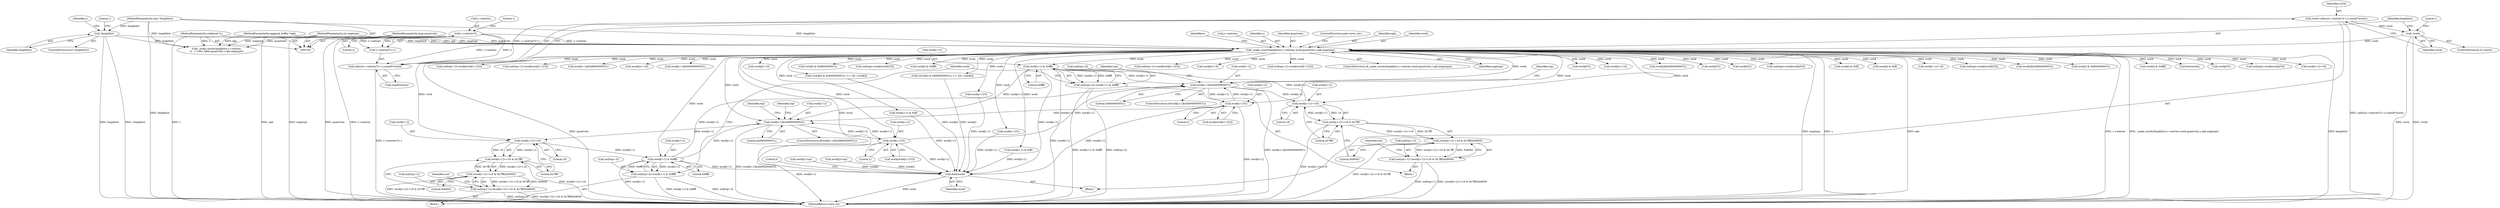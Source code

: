 digraph "1_Android_eeb4e45d5683f88488c083ecf142dc89bc3f0b47@pointer" {
"1000813" [label="(Call,work[i+1] & 0xffff)"];
"1000798" [label="(Call,work[i+1]>>16)"];
"1000768" [label="(Call,work[i+1]&0x80000000UL)"];
"1000747" [label="(Call,work[i+1]*2)"];
"1000656" [label="(Call,work[i+1]&0x80000000UL)"];
"1000714" [label="(Call,work[i+1] & 0xffff)"];
"1000688" [label="(Call,work[i+1]>>16)"];
"1000210" [label="(Call,_make_words(lengthlist,s->entries,work,quantvals,s,opb,maptype))"];
"1000114" [label="(Call,!lengthlist)"];
"1000106" [label="(MethodParameterIn,char *lengthlist)"];
"1000195" [label="(Call,s->entries*2)"];
"1000205" [label="(Call,!work)"];
"1000191" [label="(Call,work=calloc((s->entries*2+1),sizeof(*work)))"];
"1000193" [label="(Call,calloc((s->entries*2+1),sizeof(*work)))"];
"1000107" [label="(MethodParameterIn,long quantvals)"];
"1000105" [label="(MethodParameterIn,codebook *s)"];
"1000108" [label="(MethodParameterIn,oggpack_buffer *opb)"];
"1000109" [label="(MethodParameterIn,int maptype)"];
"1000813" [label="(Call,work[i+1] & 0xffff)"];
"1000844" [label="(Call,work[i+1]*2)"];
"1000687" [label="(Call,work[i+1]>>16 & 0x7fff)"];
"1000686" [label="(Call,(work[i+1]>>16 & 0x7fff)|0x8000)"];
"1000680" [label="(Call,out[top+1]=(work[i+1]>>16 & 0x7fff)|0x8000)"];
"1000708" [label="(Call,out[top+3]=work[i+1] & 0xffff)"];
"1000797" [label="(Call,work[i+1]>>16 & 0x7fff)"];
"1000796" [label="(Call,(work[i+1]>>16 & 0x7fff)|0x8000)"];
"1000790" [label="(Call,out[top+1]=(work[i+1]>>16 & 0x7fff)|0x8000)"];
"1000807" [label="(Call,out[top+2]=work[i+1] & 0xffff)"];
"1000856" [label="(Call,free(work))"];
"1000224" [label="(Identifier,s)"];
"1000204" [label="(ControlStructure,if (!work))"];
"1000748" [label="(Call,work[i+1])"];
"1000438" [label="(Call,work[i]>>8)"];
"1000694" [label="(Literal,16)"];
"1000359" [label="(Call,work[i] & 0x80000000UL)"];
"1000544" [label="(Call,out[top]=work[work[i]*2])"];
"1000745" [label="(Call,work[work[i+1]*2])"];
"1000768" [label="(Call,work[i+1]&0x80000000UL)"];
"1000760" [label="(Call,work[i] & 0xffff)"];
"1000663" [label="(Block,)"];
"1000806" [label="(Literal,0x8000)"];
"1000357" [label="(Call,((work[i] & 0x80000000UL) >> 16) | work[i])"];
"1000804" [label="(Literal,16)"];
"1000609" [label="(Call,work[i+1]*2)"];
"1000689" [label="(Call,work[i+1])"];
"1000805" [label="(Literal,0x7fff)"];
"1000739" [label="(Call,out[top+1]=work[work[i+1]*2])"];
"1000201" [label="(Call,sizeof(*work))"];
"1000747" [label="(Call,work[i+1]*2)"];
"1000497" [label="(Call,work[i]>>8)"];
"1000109" [label="(MethodParameterIn,int maptype)"];
"1000836" [label="(Call,out[top+1]=work[work[i+1]*2])"];
"1000819" [label="(Literal,0xffff)"];
"1000199" [label="(Literal,2)"];
"1000662" [label="(Literal,0x80000000UL)"];
"1000813" [label="(Call,work[i+1] & 0xffff)"];
"1000799" [label="(Call,work[i+1])"];
"1000209" [label="(ControlStructure,if(_make_words(lengthlist,s->entries,work,quantvals,s,opb,maptype)))"];
"1000596" [label="(Call,work[i]*2)"];
"1000732" [label="(Call,work[i]>>16)"];
"1000681" [label="(Call,out[top+1])"];
"1000194" [label="(Call,s->entries*2+1)"];
"1000649" [label="(Call,work[i]&0x80000000UL)"];
"1000857" [label="(Identifier,work)"];
"1000769" [label="(Call,work[i+1])"];
"1000850" [label="(Literal,2)"];
"1000859" [label="(Literal,0)"];
"1000115" [label="(Identifier,lengthlist)"];
"1000212" [label="(Call,s->entries)"];
"1000191" [label="(Call,work=calloc((s->entries*2+1),sizeof(*work)))"];
"1000105" [label="(MethodParameterIn,codebook *s)"];
"1000699" [label="(Identifier,out)"];
"1000217" [label="(Identifier,s)"];
"1000550" [label="(Call,work[i]*2)"];
"1000715" [label="(Call,work[i+1])"];
"1000117" [label="(Literal,1)"];
"1000107" [label="(MethodParameterIn,long quantvals)"];
"1000831" [label="(Call,work[i]*2)"];
"1000774" [label="(Literal,0x80000000UL)"];
"1000656" [label="(Call,work[i+1]&0x80000000UL)"];
"1000216" [label="(Identifier,quantvals)"];
"1000779" [label="(Call,out[top]=work[work[i]*2])"];
"1000865" [label="(MethodReturn,static int)"];
"1000655" [label="(ControlStructure,if(work[i+1]&0x80000000UL))"];
"1000114" [label="(Call,!lengthlist)"];
"1000709" [label="(Call,out[top+3])"];
"1000856" [label="(Call,free(work))"];
"1000777" [label="(Identifier,top)"];
"1000823" [label="(Identifier,top)"];
"1000200" [label="(Literal,1)"];
"1000525" [label="(Call,work[i] & 0xff)"];
"1000195" [label="(Call,s->entries*2)"];
"1000809" [label="(Identifier,out)"];
"1000796" [label="(Call,(work[i+1]>>16 & 0x7fff)|0x8000)"];
"1000695" [label="(Literal,0x7fff)"];
"1000110" [label="(Block,)"];
"1000211" [label="(Identifier,lengthlist)"];
"1000790" [label="(Call,out[top+1]=(work[i+1]>>16 & 0x7fff)|0x8000)"];
"1000814" [label="(Call,work[i+1])"];
"1000844" [label="(Call,work[i+1]*2)"];
"1000108" [label="(MethodParameterIn,oggpack_buffer *opb)"];
"1000687" [label="(Call,work[i+1]>>16 & 0x7fff)"];
"1000468" [label="(Call,work[i] & 0xff)"];
"1000808" [label="(Call,out[top+2])"];
"1000121" [label="(Identifier,s)"];
"1000791" [label="(Call,out[top+1])"];
"1000196" [label="(Call,s->entries)"];
"1000479" [label="(Call,work[i+1] & 0xff)"];
"1000149" [label="(Call,_make_words(lengthlist,s->entries,\n\t\t   s->dec_table,quantvals,s,opb,maptype))"];
"1000665" [label="(Identifier,top)"];
"1000853" [label="(Identifier,work)"];
"1000767" [label="(ControlStructure,if(work[i+1]&0x80000000UL))"];
"1000563" [label="(Call,work[i+1]>>8)"];
"1000842" [label="(Call,work[work[i+1]*2])"];
"1000193" [label="(Call,calloc((s->entries*2+1),sizeof(*work)))"];
"1000590" [label="(Call,out[top]=work[work[i]*2])"];
"1000798" [label="(Call,work[i+1]>>16)"];
"1000512" [label="(Call,work[i+1]*2)"];
"1000414" [label="(Call,work[i]&0x80000000UL)"];
"1000753" [label="(Literal,2)"];
"1000192" [label="(Identifier,work)"];
"1000696" [label="(Literal,0x8000)"];
"1000321" [label="(Call,work[i] & 0x80000000UL)"];
"1000703" [label="(Call,work[i] & 0xffff)"];
"1000220" [label="(ControlStructure,goto error_out;)"];
"1000218" [label="(Identifier,opb)"];
"1000210" [label="(Call,_make_words(lengthlist,s->entries,work,quantvals,s,opb,maptype))"];
"1000724" [label="(Identifier,top)"];
"1000861" [label="(Call,free(work))"];
"1000714" [label="(Call,work[i+1] & 0xffff)"];
"1000807" [label="(Call,out[top+2]=work[i+1] & 0xffff)"];
"1000708" [label="(Call,out[top+3]=work[i+1] & 0xffff)"];
"1000785" [label="(Call,work[i]*2)"];
"1000825" [label="(Call,out[top]=work[work[i]*2])"];
"1000851" [label="(Call,work[i]=top)"];
"1000578" [label="(Call,work[i+1] & 0xff)"];
"1000686" [label="(Call,(work[i+1]>>16 & 0x7fff)|0x8000)"];
"1000453" [label="(Call,work[i+1]>>8)"];
"1000219" [label="(Identifier,maptype)"];
"1000205" [label="(Call,!work)"];
"1000601" [label="(Call,out[top+1]=work[work[i+1]*2])"];
"1000680" [label="(Call,out[top+1]=(work[i+1]>>16 & 0x7fff)|0x8000)"];
"1000845" [label="(Call,work[i+1])"];
"1000775" [label="(Block,)"];
"1000106" [label="(MethodParameterIn,char *lengthlist)"];
"1000616" [label="(Call,work[i]=top)"];
"1000215" [label="(Identifier,work)"];
"1000206" [label="(Identifier,work)"];
"1000319" [label="(Call,((work[i] & 0x80000000UL) >> 24) | work[i])"];
"1000113" [label="(ControlStructure,if (!lengthlist))"];
"1000504" [label="(Call,out[top+1]=work[work[i+1]*2])"];
"1000421" [label="(Call,work[i+1]&0x80000000UL)"];
"1000720" [label="(Literal,0xffff)"];
"1000673" [label="(Call,work[i]>>16)"];
"1000208" [label="(Literal,1)"];
"1000688" [label="(Call,work[i+1]>>16)"];
"1000657" [label="(Call,work[i+1])"];
"1000797" [label="(Call,work[i+1]>>16 & 0x7fff)"];
"1000533" [label="(Call,work[i+1]&0x80000000UL)"];
"1000813" -> "1000807"  [label="AST: "];
"1000813" -> "1000819"  [label="CFG: "];
"1000814" -> "1000813"  [label="AST: "];
"1000819" -> "1000813"  [label="AST: "];
"1000807" -> "1000813"  [label="CFG: "];
"1000813" -> "1000865"  [label="DDG: work[i+1]"];
"1000813" -> "1000656"  [label="DDG: work[i+1]"];
"1000813" -> "1000768"  [label="DDG: work[i+1]"];
"1000813" -> "1000807"  [label="DDG: work[i+1]"];
"1000813" -> "1000807"  [label="DDG: 0xffff"];
"1000798" -> "1000813"  [label="DDG: work[i+1]"];
"1000210" -> "1000813"  [label="DDG: work"];
"1000813" -> "1000856"  [label="DDG: work[i+1]"];
"1000798" -> "1000797"  [label="AST: "];
"1000798" -> "1000804"  [label="CFG: "];
"1000799" -> "1000798"  [label="AST: "];
"1000804" -> "1000798"  [label="AST: "];
"1000805" -> "1000798"  [label="CFG: "];
"1000798" -> "1000797"  [label="DDG: work[i+1]"];
"1000798" -> "1000797"  [label="DDG: 16"];
"1000768" -> "1000798"  [label="DDG: work[i+1]"];
"1000210" -> "1000798"  [label="DDG: work"];
"1000768" -> "1000767"  [label="AST: "];
"1000768" -> "1000774"  [label="CFG: "];
"1000769" -> "1000768"  [label="AST: "];
"1000774" -> "1000768"  [label="AST: "];
"1000777" -> "1000768"  [label="CFG: "];
"1000823" -> "1000768"  [label="CFG: "];
"1000768" -> "1000865"  [label="DDG: work[i+1]&0x80000000UL"];
"1000747" -> "1000768"  [label="DDG: work[i+1]"];
"1000714" -> "1000768"  [label="DDG: work[i+1]"];
"1000210" -> "1000768"  [label="DDG: work"];
"1000844" -> "1000768"  [label="DDG: work[i+1]"];
"1000768" -> "1000844"  [label="DDG: work[i+1]"];
"1000747" -> "1000745"  [label="AST: "];
"1000747" -> "1000753"  [label="CFG: "];
"1000748" -> "1000747"  [label="AST: "];
"1000753" -> "1000747"  [label="AST: "];
"1000745" -> "1000747"  [label="CFG: "];
"1000747" -> "1000865"  [label="DDG: work[i+1]"];
"1000747" -> "1000656"  [label="DDG: work[i+1]"];
"1000656" -> "1000747"  [label="DDG: work[i+1]"];
"1000210" -> "1000747"  [label="DDG: work"];
"1000747" -> "1000856"  [label="DDG: work[i+1]"];
"1000656" -> "1000655"  [label="AST: "];
"1000656" -> "1000662"  [label="CFG: "];
"1000657" -> "1000656"  [label="AST: "];
"1000662" -> "1000656"  [label="AST: "];
"1000665" -> "1000656"  [label="CFG: "];
"1000724" -> "1000656"  [label="CFG: "];
"1000656" -> "1000865"  [label="DDG: work[i+1]&0x80000000UL"];
"1000714" -> "1000656"  [label="DDG: work[i+1]"];
"1000210" -> "1000656"  [label="DDG: work"];
"1000844" -> "1000656"  [label="DDG: work[i+1]"];
"1000656" -> "1000688"  [label="DDG: work[i+1]"];
"1000714" -> "1000708"  [label="AST: "];
"1000714" -> "1000720"  [label="CFG: "];
"1000715" -> "1000714"  [label="AST: "];
"1000720" -> "1000714"  [label="AST: "];
"1000708" -> "1000714"  [label="CFG: "];
"1000714" -> "1000865"  [label="DDG: work[i+1]"];
"1000714" -> "1000708"  [label="DDG: work[i+1]"];
"1000714" -> "1000708"  [label="DDG: 0xffff"];
"1000688" -> "1000714"  [label="DDG: work[i+1]"];
"1000210" -> "1000714"  [label="DDG: work"];
"1000714" -> "1000856"  [label="DDG: work[i+1]"];
"1000688" -> "1000687"  [label="AST: "];
"1000688" -> "1000694"  [label="CFG: "];
"1000689" -> "1000688"  [label="AST: "];
"1000694" -> "1000688"  [label="AST: "];
"1000695" -> "1000688"  [label="CFG: "];
"1000688" -> "1000687"  [label="DDG: work[i+1]"];
"1000688" -> "1000687"  [label="DDG: 16"];
"1000210" -> "1000688"  [label="DDG: work"];
"1000210" -> "1000209"  [label="AST: "];
"1000210" -> "1000219"  [label="CFG: "];
"1000211" -> "1000210"  [label="AST: "];
"1000212" -> "1000210"  [label="AST: "];
"1000215" -> "1000210"  [label="AST: "];
"1000216" -> "1000210"  [label="AST: "];
"1000217" -> "1000210"  [label="AST: "];
"1000218" -> "1000210"  [label="AST: "];
"1000219" -> "1000210"  [label="AST: "];
"1000220" -> "1000210"  [label="CFG: "];
"1000224" -> "1000210"  [label="CFG: "];
"1000210" -> "1000865"  [label="DDG: _make_words(lengthlist,s->entries,work,quantvals,s,opb,maptype)"];
"1000210" -> "1000865"  [label="DDG: quantvals"];
"1000210" -> "1000865"  [label="DDG: maptype"];
"1000210" -> "1000865"  [label="DDG: s"];
"1000210" -> "1000865"  [label="DDG: opb"];
"1000210" -> "1000865"  [label="DDG: s->entries"];
"1000210" -> "1000865"  [label="DDG: lengthlist"];
"1000114" -> "1000210"  [label="DDG: lengthlist"];
"1000106" -> "1000210"  [label="DDG: lengthlist"];
"1000195" -> "1000210"  [label="DDG: s->entries"];
"1000205" -> "1000210"  [label="DDG: work"];
"1000107" -> "1000210"  [label="DDG: quantvals"];
"1000105" -> "1000210"  [label="DDG: s"];
"1000108" -> "1000210"  [label="DDG: opb"];
"1000109" -> "1000210"  [label="DDG: maptype"];
"1000210" -> "1000321"  [label="DDG: work"];
"1000210" -> "1000319"  [label="DDG: work"];
"1000210" -> "1000359"  [label="DDG: work"];
"1000210" -> "1000357"  [label="DDG: work"];
"1000210" -> "1000414"  [label="DDG: work"];
"1000210" -> "1000421"  [label="DDG: work"];
"1000210" -> "1000438"  [label="DDG: work"];
"1000210" -> "1000453"  [label="DDG: work"];
"1000210" -> "1000468"  [label="DDG: work"];
"1000210" -> "1000479"  [label="DDG: work"];
"1000210" -> "1000497"  [label="DDG: work"];
"1000210" -> "1000504"  [label="DDG: work"];
"1000210" -> "1000512"  [label="DDG: work"];
"1000210" -> "1000525"  [label="DDG: work"];
"1000210" -> "1000533"  [label="DDG: work"];
"1000210" -> "1000544"  [label="DDG: work"];
"1000210" -> "1000550"  [label="DDG: work"];
"1000210" -> "1000563"  [label="DDG: work"];
"1000210" -> "1000578"  [label="DDG: work"];
"1000210" -> "1000590"  [label="DDG: work"];
"1000210" -> "1000596"  [label="DDG: work"];
"1000210" -> "1000601"  [label="DDG: work"];
"1000210" -> "1000609"  [label="DDG: work"];
"1000210" -> "1000649"  [label="DDG: work"];
"1000210" -> "1000673"  [label="DDG: work"];
"1000210" -> "1000703"  [label="DDG: work"];
"1000210" -> "1000732"  [label="DDG: work"];
"1000210" -> "1000739"  [label="DDG: work"];
"1000210" -> "1000760"  [label="DDG: work"];
"1000210" -> "1000779"  [label="DDG: work"];
"1000210" -> "1000785"  [label="DDG: work"];
"1000210" -> "1000825"  [label="DDG: work"];
"1000210" -> "1000831"  [label="DDG: work"];
"1000210" -> "1000836"  [label="DDG: work"];
"1000210" -> "1000844"  [label="DDG: work"];
"1000210" -> "1000856"  [label="DDG: work"];
"1000210" -> "1000861"  [label="DDG: work"];
"1000114" -> "1000113"  [label="AST: "];
"1000114" -> "1000115"  [label="CFG: "];
"1000115" -> "1000114"  [label="AST: "];
"1000117" -> "1000114"  [label="CFG: "];
"1000121" -> "1000114"  [label="CFG: "];
"1000114" -> "1000865"  [label="DDG: !lengthlist"];
"1000114" -> "1000865"  [label="DDG: lengthlist"];
"1000106" -> "1000114"  [label="DDG: lengthlist"];
"1000114" -> "1000149"  [label="DDG: lengthlist"];
"1000106" -> "1000104"  [label="AST: "];
"1000106" -> "1000865"  [label="DDG: lengthlist"];
"1000106" -> "1000149"  [label="DDG: lengthlist"];
"1000195" -> "1000194"  [label="AST: "];
"1000195" -> "1000199"  [label="CFG: "];
"1000196" -> "1000195"  [label="AST: "];
"1000199" -> "1000195"  [label="AST: "];
"1000200" -> "1000195"  [label="CFG: "];
"1000195" -> "1000865"  [label="DDG: s->entries"];
"1000195" -> "1000193"  [label="DDG: s->entries"];
"1000195" -> "1000193"  [label="DDG: 2"];
"1000195" -> "1000194"  [label="DDG: s->entries"];
"1000195" -> "1000194"  [label="DDG: 2"];
"1000205" -> "1000204"  [label="AST: "];
"1000205" -> "1000206"  [label="CFG: "];
"1000206" -> "1000205"  [label="AST: "];
"1000208" -> "1000205"  [label="CFG: "];
"1000211" -> "1000205"  [label="CFG: "];
"1000205" -> "1000865"  [label="DDG: work"];
"1000205" -> "1000865"  [label="DDG: !work"];
"1000191" -> "1000205"  [label="DDG: work"];
"1000191" -> "1000110"  [label="AST: "];
"1000191" -> "1000193"  [label="CFG: "];
"1000192" -> "1000191"  [label="AST: "];
"1000193" -> "1000191"  [label="AST: "];
"1000206" -> "1000191"  [label="CFG: "];
"1000191" -> "1000865"  [label="DDG: calloc((s->entries*2+1),sizeof(*work))"];
"1000193" -> "1000191"  [label="DDG: s->entries*2+1"];
"1000193" -> "1000201"  [label="CFG: "];
"1000194" -> "1000193"  [label="AST: "];
"1000201" -> "1000193"  [label="AST: "];
"1000193" -> "1000865"  [label="DDG: s->entries*2+1"];
"1000107" -> "1000104"  [label="AST: "];
"1000107" -> "1000865"  [label="DDG: quantvals"];
"1000107" -> "1000149"  [label="DDG: quantvals"];
"1000105" -> "1000104"  [label="AST: "];
"1000105" -> "1000865"  [label="DDG: s"];
"1000105" -> "1000149"  [label="DDG: s"];
"1000108" -> "1000104"  [label="AST: "];
"1000108" -> "1000865"  [label="DDG: opb"];
"1000108" -> "1000149"  [label="DDG: opb"];
"1000109" -> "1000104"  [label="AST: "];
"1000109" -> "1000865"  [label="DDG: maptype"];
"1000109" -> "1000149"  [label="DDG: maptype"];
"1000844" -> "1000842"  [label="AST: "];
"1000844" -> "1000850"  [label="CFG: "];
"1000845" -> "1000844"  [label="AST: "];
"1000850" -> "1000844"  [label="AST: "];
"1000842" -> "1000844"  [label="CFG: "];
"1000844" -> "1000865"  [label="DDG: work[i+1]"];
"1000844" -> "1000856"  [label="DDG: work[i+1]"];
"1000687" -> "1000686"  [label="AST: "];
"1000687" -> "1000695"  [label="CFG: "];
"1000695" -> "1000687"  [label="AST: "];
"1000696" -> "1000687"  [label="CFG: "];
"1000687" -> "1000865"  [label="DDG: work[i+1]>>16"];
"1000687" -> "1000686"  [label="DDG: work[i+1]>>16"];
"1000687" -> "1000686"  [label="DDG: 0x7fff"];
"1000686" -> "1000680"  [label="AST: "];
"1000686" -> "1000696"  [label="CFG: "];
"1000696" -> "1000686"  [label="AST: "];
"1000680" -> "1000686"  [label="CFG: "];
"1000686" -> "1000865"  [label="DDG: work[i+1]>>16 & 0x7fff"];
"1000686" -> "1000680"  [label="DDG: work[i+1]>>16 & 0x7fff"];
"1000686" -> "1000680"  [label="DDG: 0x8000"];
"1000680" -> "1000663"  [label="AST: "];
"1000681" -> "1000680"  [label="AST: "];
"1000699" -> "1000680"  [label="CFG: "];
"1000680" -> "1000865"  [label="DDG: out[top+1]"];
"1000680" -> "1000865"  [label="DDG: (work[i+1]>>16 & 0x7fff)|0x8000"];
"1000708" -> "1000663"  [label="AST: "];
"1000709" -> "1000708"  [label="AST: "];
"1000853" -> "1000708"  [label="CFG: "];
"1000708" -> "1000865"  [label="DDG: work[i+1] & 0xffff"];
"1000708" -> "1000865"  [label="DDG: out[top+3]"];
"1000797" -> "1000796"  [label="AST: "];
"1000797" -> "1000805"  [label="CFG: "];
"1000805" -> "1000797"  [label="AST: "];
"1000806" -> "1000797"  [label="CFG: "];
"1000797" -> "1000865"  [label="DDG: work[i+1]>>16"];
"1000797" -> "1000796"  [label="DDG: work[i+1]>>16"];
"1000797" -> "1000796"  [label="DDG: 0x7fff"];
"1000796" -> "1000790"  [label="AST: "];
"1000796" -> "1000806"  [label="CFG: "];
"1000806" -> "1000796"  [label="AST: "];
"1000790" -> "1000796"  [label="CFG: "];
"1000796" -> "1000865"  [label="DDG: work[i+1]>>16 & 0x7fff"];
"1000796" -> "1000790"  [label="DDG: work[i+1]>>16 & 0x7fff"];
"1000796" -> "1000790"  [label="DDG: 0x8000"];
"1000790" -> "1000775"  [label="AST: "];
"1000791" -> "1000790"  [label="AST: "];
"1000809" -> "1000790"  [label="CFG: "];
"1000790" -> "1000865"  [label="DDG: out[top+1]"];
"1000790" -> "1000865"  [label="DDG: (work[i+1]>>16 & 0x7fff)|0x8000"];
"1000807" -> "1000775"  [label="AST: "];
"1000808" -> "1000807"  [label="AST: "];
"1000853" -> "1000807"  [label="CFG: "];
"1000807" -> "1000865"  [label="DDG: out[top+2]"];
"1000807" -> "1000865"  [label="DDG: work[i+1] & 0xffff"];
"1000856" -> "1000110"  [label="AST: "];
"1000856" -> "1000857"  [label="CFG: "];
"1000857" -> "1000856"  [label="AST: "];
"1000859" -> "1000856"  [label="CFG: "];
"1000856" -> "1000865"  [label="DDG: work"];
"1000512" -> "1000856"  [label="DDG: work[i+1]"];
"1000616" -> "1000856"  [label="DDG: work[i]"];
"1000851" -> "1000856"  [label="DDG: work[i]"];
"1000609" -> "1000856"  [label="DDG: work[i+1]"];
"1000479" -> "1000856"  [label="DDG: work[i+1]"];
"1000578" -> "1000856"  [label="DDG: work[i+1]"];
"1000357" -> "1000856"  [label="DDG: work[i]"];
"1000319" -> "1000856"  [label="DDG: work[i]"];
}
